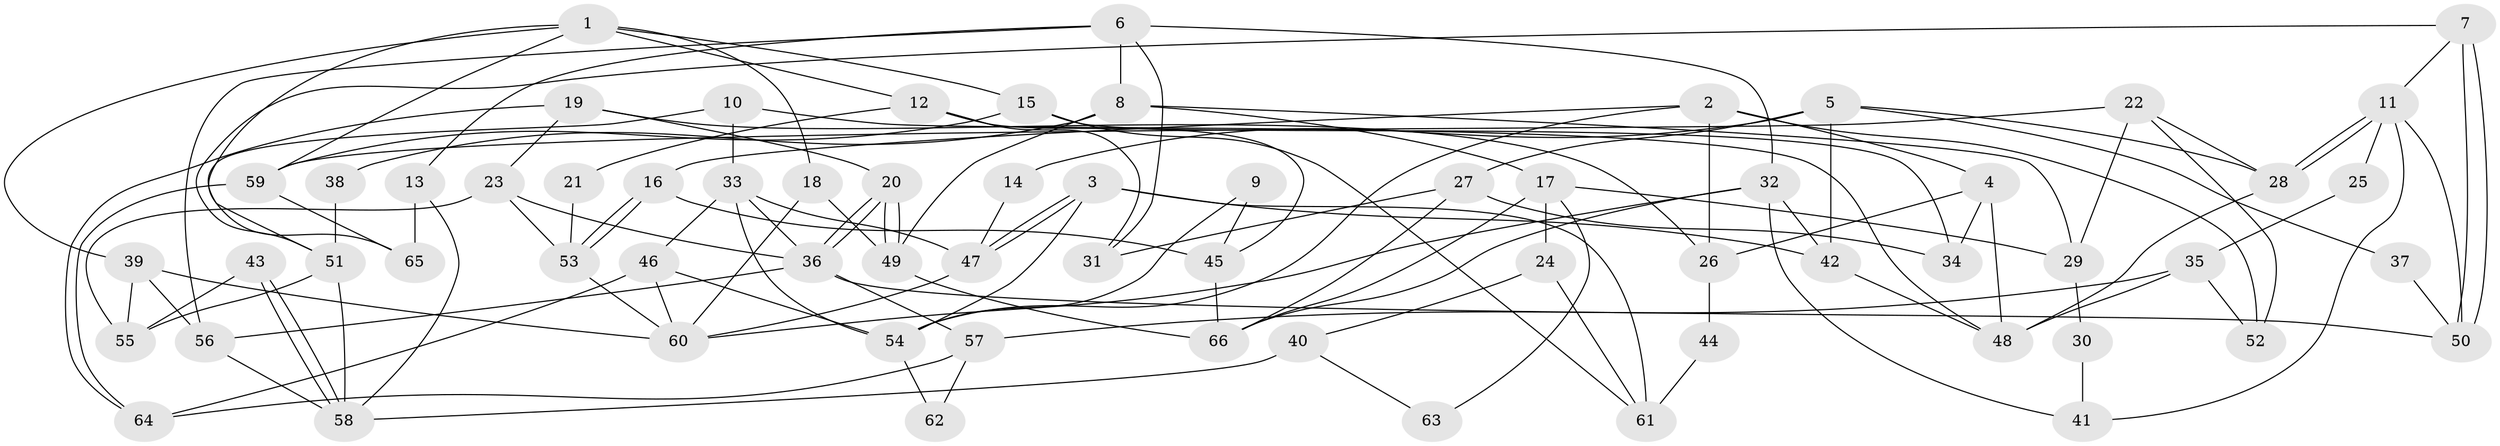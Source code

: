 // coarse degree distribution, {8: 0.08695652173913043, 9: 0.06521739130434782, 5: 0.17391304347826086, 4: 0.2608695652173913, 3: 0.13043478260869565, 2: 0.15217391304347827, 6: 0.10869565217391304, 7: 0.021739130434782608}
// Generated by graph-tools (version 1.1) at 2025/18/03/04/25 18:18:36]
// undirected, 66 vertices, 132 edges
graph export_dot {
graph [start="1"]
  node [color=gray90,style=filled];
  1;
  2;
  3;
  4;
  5;
  6;
  7;
  8;
  9;
  10;
  11;
  12;
  13;
  14;
  15;
  16;
  17;
  18;
  19;
  20;
  21;
  22;
  23;
  24;
  25;
  26;
  27;
  28;
  29;
  30;
  31;
  32;
  33;
  34;
  35;
  36;
  37;
  38;
  39;
  40;
  41;
  42;
  43;
  44;
  45;
  46;
  47;
  48;
  49;
  50;
  51;
  52;
  53;
  54;
  55;
  56;
  57;
  58;
  59;
  60;
  61;
  62;
  63;
  64;
  65;
  66;
  1 -- 59;
  1 -- 65;
  1 -- 12;
  1 -- 15;
  1 -- 18;
  1 -- 39;
  2 -- 54;
  2 -- 4;
  2 -- 16;
  2 -- 26;
  2 -- 52;
  3 -- 54;
  3 -- 47;
  3 -- 47;
  3 -- 42;
  3 -- 61;
  4 -- 48;
  4 -- 26;
  4 -- 34;
  5 -- 28;
  5 -- 27;
  5 -- 14;
  5 -- 37;
  5 -- 42;
  6 -- 56;
  6 -- 32;
  6 -- 8;
  6 -- 13;
  6 -- 31;
  7 -- 50;
  7 -- 50;
  7 -- 51;
  7 -- 11;
  8 -- 49;
  8 -- 17;
  8 -- 29;
  8 -- 38;
  9 -- 45;
  9 -- 54;
  10 -- 48;
  10 -- 33;
  10 -- 51;
  11 -- 28;
  11 -- 28;
  11 -- 25;
  11 -- 41;
  11 -- 50;
  12 -- 45;
  12 -- 21;
  12 -- 31;
  13 -- 58;
  13 -- 65;
  14 -- 47;
  15 -- 34;
  15 -- 59;
  15 -- 61;
  16 -- 53;
  16 -- 53;
  16 -- 45;
  17 -- 29;
  17 -- 24;
  17 -- 63;
  17 -- 66;
  18 -- 60;
  18 -- 49;
  19 -- 23;
  19 -- 20;
  19 -- 26;
  19 -- 64;
  20 -- 49;
  20 -- 49;
  20 -- 36;
  20 -- 36;
  21 -- 53;
  22 -- 59;
  22 -- 28;
  22 -- 29;
  22 -- 52;
  23 -- 55;
  23 -- 36;
  23 -- 53;
  24 -- 61;
  24 -- 40;
  25 -- 35;
  26 -- 44;
  27 -- 66;
  27 -- 31;
  27 -- 34;
  28 -- 48;
  29 -- 30;
  30 -- 41;
  32 -- 42;
  32 -- 66;
  32 -- 41;
  32 -- 60;
  33 -- 47;
  33 -- 36;
  33 -- 46;
  33 -- 54;
  35 -- 57;
  35 -- 52;
  35 -- 48;
  36 -- 50;
  36 -- 56;
  36 -- 57;
  37 -- 50;
  38 -- 51;
  39 -- 60;
  39 -- 55;
  39 -- 56;
  40 -- 58;
  40 -- 63;
  42 -- 48;
  43 -- 55;
  43 -- 58;
  43 -- 58;
  44 -- 61;
  45 -- 66;
  46 -- 60;
  46 -- 54;
  46 -- 64;
  47 -- 60;
  49 -- 66;
  51 -- 58;
  51 -- 55;
  53 -- 60;
  54 -- 62;
  56 -- 58;
  57 -- 64;
  57 -- 62;
  59 -- 64;
  59 -- 65;
}
